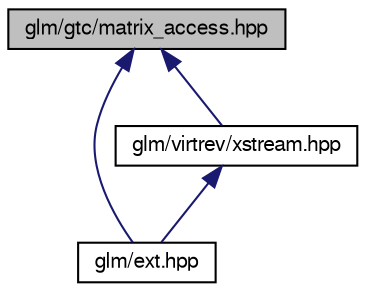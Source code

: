 digraph "glm/gtc/matrix_access.hpp"
{
  edge [fontname="FreeSans",fontsize="10",labelfontname="FreeSans",labelfontsize="10"];
  node [fontname="FreeSans",fontsize="10",shape=record];
  Node1 [label="glm/gtc/matrix_access.hpp",height=0.2,width=0.4,color="black", fillcolor="grey75", style="filled" fontcolor="black"];
  Node1 -> Node2 [dir="back",color="midnightblue",fontsize="10",style="solid",fontname="FreeSans"];
  Node2 [label="glm/ext.hpp",height=0.2,width=0.4,color="black", fillcolor="white", style="filled",URL="$d5/da8/ext_8hpp.html"];
  Node1 -> Node3 [dir="back",color="midnightblue",fontsize="10",style="solid",fontname="FreeSans"];
  Node3 [label="glm/virtrev/xstream.hpp",height=0.2,width=0.4,color="black", fillcolor="white", style="filled",URL="$df/d46/xstream_8hpp.html"];
  Node3 -> Node2 [dir="back",color="midnightblue",fontsize="10",style="solid",fontname="FreeSans"];
}
